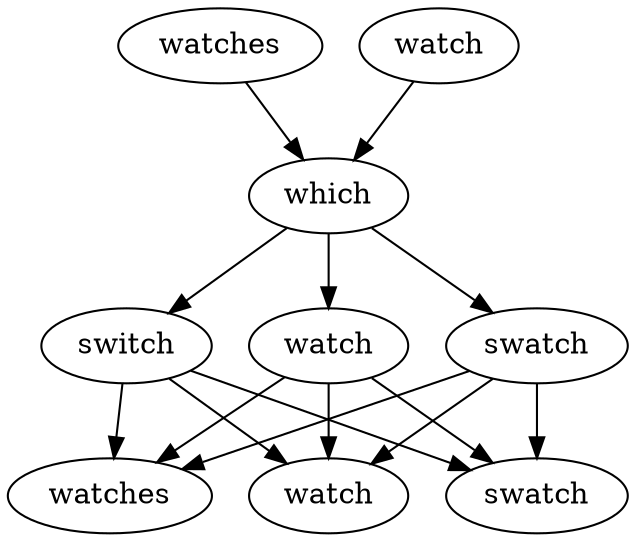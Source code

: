 digraph {
	140326006880856 [label=watches]
	140326006880520 [label=watch]
	140326006880912 [label=which]
	140326006881136 [label=switch]
	140326006881192 [label=watch]
	140326006881248 [label=swatch]
	140326006881304 [label=watches]
	140326006881360 [label=watch]
	140326006881416 [label=swatch]
	140326006880856 -> 140326006880912 [constaint=false]
	140326006880912 -> 140326006881136 [constaint=false]
	140326006881136 -> 140326006881304 [constaint=false]
	140326006881136 -> 140326006881360 [constaint=false]
	140326006881136 -> 140326006881416 [constaint=false]
	140326006880912 -> 140326006881192 [constaint=false]
	140326006881192 -> 140326006881304 [constaint=false]
	140326006881192 -> 140326006881360 [constaint=false]
	140326006881192 -> 140326006881416 [constaint=false]
	140326006880912 -> 140326006881248 [constaint=false]
	140326006881248 -> 140326006881304 [constaint=false]
	140326006881248 -> 140326006881360 [constaint=false]
	140326006881248 -> 140326006881416 [constaint=false]
	140326006880520 -> 140326006880912 [constaint=false]
}
